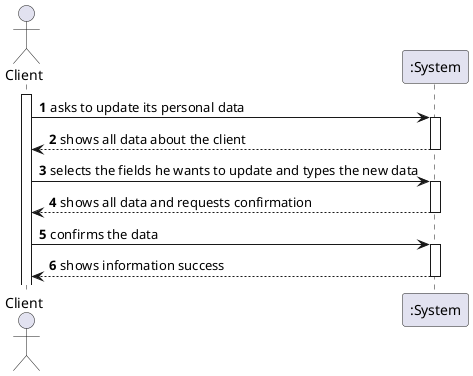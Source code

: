 @startuml
'https://plantuml.com/sequence-diagram

autonumber

actor "Client" as C
participant ":System" as S
activate C

C -> S: asks to update its personal data
activate S
S --> C: shows all data about the client
deactivate S
C -> S: selects the fields he wants to update and types the new data
activate S
S --> C: shows all data and requests confirmation
deactivate S
C -> S: confirms the data
activate S
S --> C: shows information success
deactivate S

@enduml
